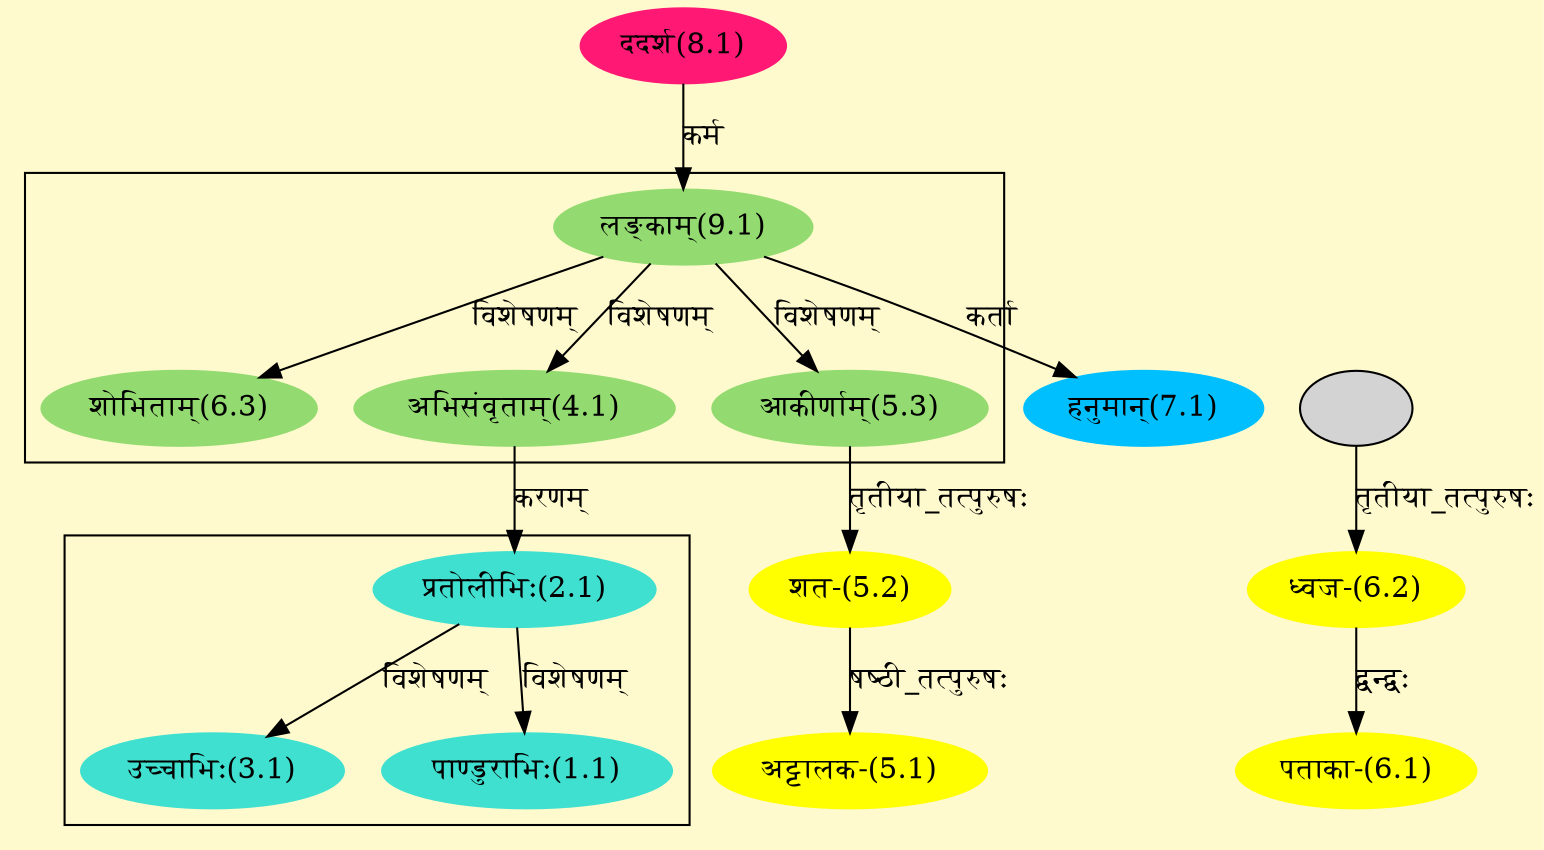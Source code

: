 digraph G{
rankdir=BT;
 compound=true;
 bgcolor="lemonchiffon1";

subgraph cluster_1{
Node1_1 [style=filled, color="#40E0D0" label = "पाण्डुराभिः(1.1)"]
Node2_1 [style=filled, color="#40E0D0" label = "प्रतोलीभिः(2.1)"]
Node3_1 [style=filled, color="#40E0D0" label = "उच्चाभिः(3.1)"]

}

subgraph cluster_2{
Node4_1 [style=filled, color="#93DB70" label = "अभिसंवृताम्(4.1)"]
Node9_1 [style=filled, color="#93DB70" label = "लङ्काम्(9.1)"]
Node5_3 [style=filled, color="#93DB70" label = "आकीर्णाम्(5.3)"]
Node6_3 [style=filled, color="#93DB70" label = "शोभिताम्(6.3)"]

}
Node2_1 [style=filled, color="#40E0D0" label = "प्रतोलीभिः(2.1)"]
Node4_1 [style=filled, color="#93DB70" label = "अभिसंवृताम्(4.1)"]
Node5_1 [style=filled, color="#FFFF00" label = "अट्टालक-(5.1)"]
Node5_2 [style=filled, color="#FFFF00" label = "शत-(5.2)"]
Node5_3 [style=filled, color="#93DB70" label = "आकीर्णाम्(5.3)"]
Node6_1 [style=filled, color="#FFFF00" label = "पताका-(6.1)"]
Node6_2 [style=filled, color="#FFFF00" label = "ध्वज-(6.2)"]
Node7_2 [style=filled, color="" label = ""]
Node7_1 [style=filled, color="#00BFFF" label = "हनुमान्(7.1)"]
Node9_1 [style=filled, color="#93DB70" label = "लङ्काम्(9.1)"]
Node8_1 [style=filled, color="#FF1975" label = "ददर्श(8.1)"]
/* Start of Relations section */

Node1_1 -> Node2_1 [  label="विशेषणम्"  dir="back" ]
Node2_1 -> Node4_1 [  label="करणम्"  dir="back" ]
Node3_1 -> Node2_1 [  label="विशेषणम्"  dir="back" ]
Node4_1 -> Node9_1 [  label="विशेषणम्"  dir="back" ]
Node5_1 -> Node5_2 [  label="षष्ठी_तत्पुरुषः"  dir="back" ]
Node5_2 -> Node5_3 [  label="तृतीया_तत्पुरुषः"  dir="back" ]
Node5_3 -> Node9_1 [  label="विशेषणम्"  dir="back" ]
Node6_1 -> Node6_2 [  label="द्वन्द्वः"  dir="back" ]
Node6_2 -> Node7_2 [  label="तृतीया_तत्पुरुषः"  dir="back" ]
Node6_3 -> Node9_1 [  label="विशेषणम्"  dir="back" ]
Node7_1 -> Node9_1 [  label="कर्ता"  dir="back" ]
Node9_1 -> Node8_1 [  label="कर्म"  dir="back" ]
}
